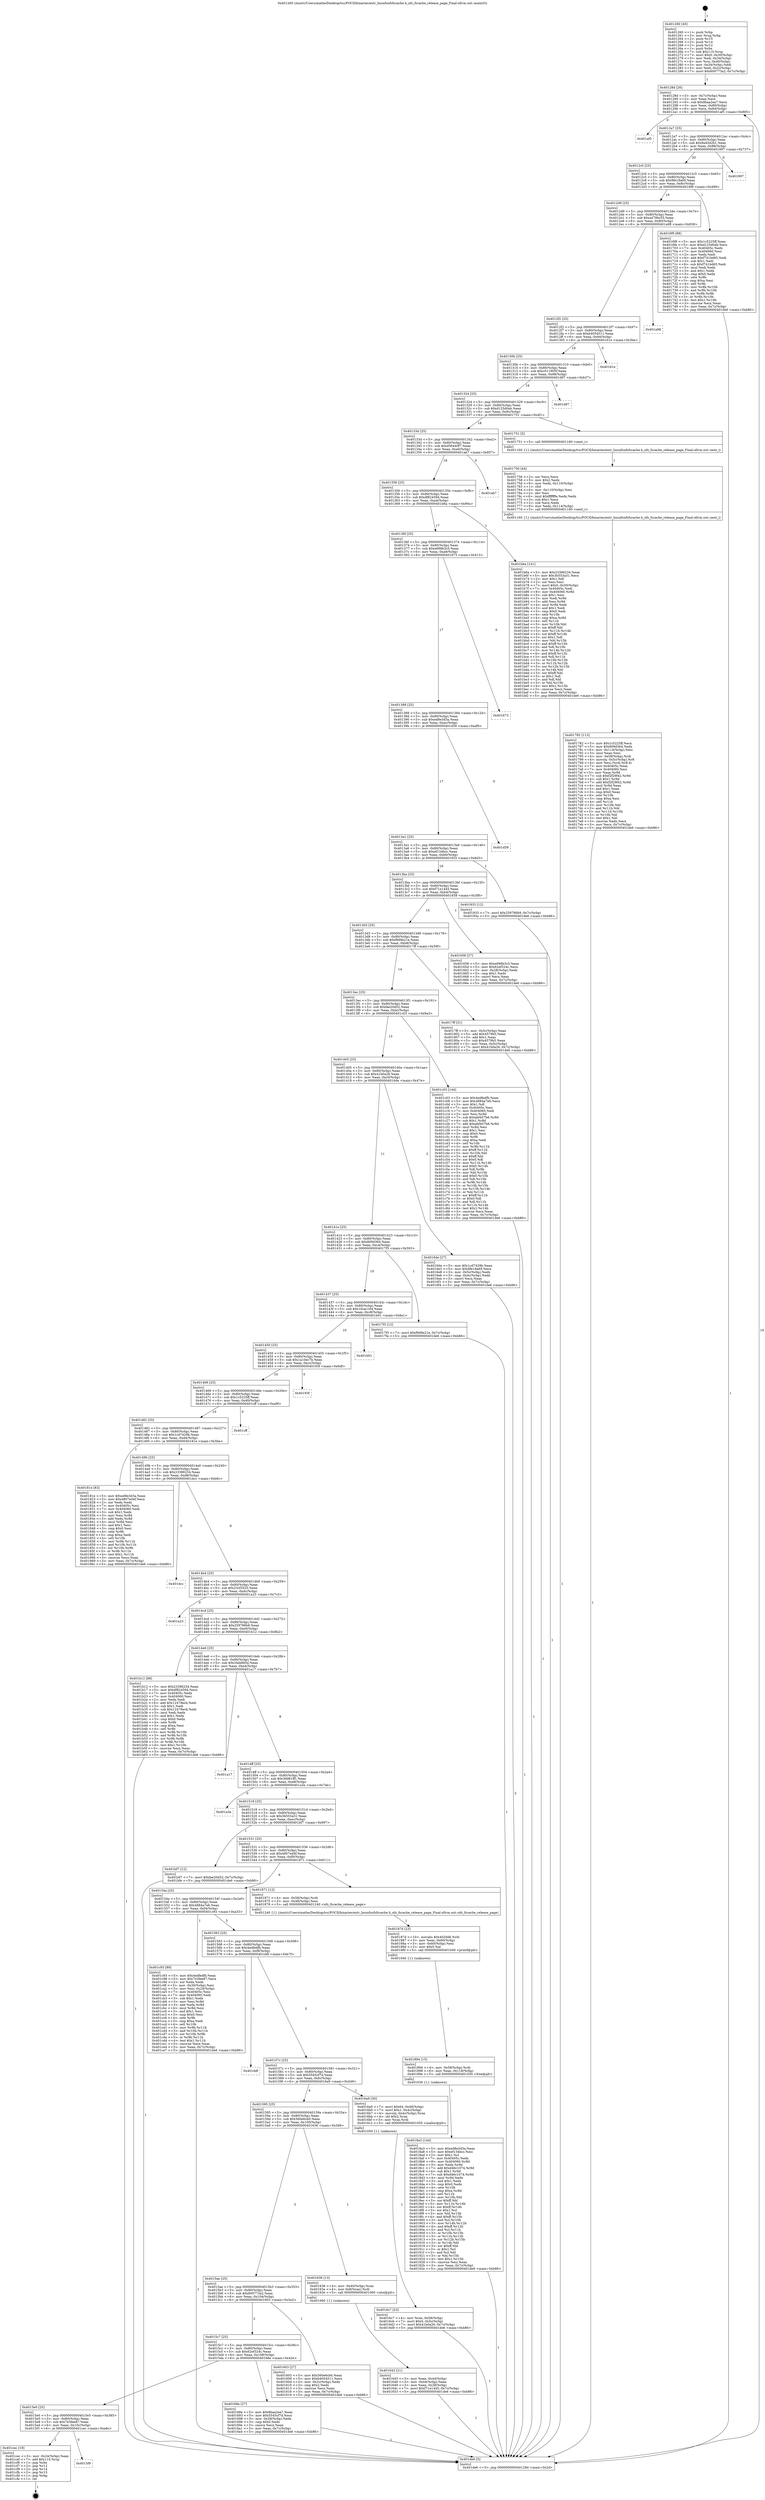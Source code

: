 digraph "0x401260" {
  label = "0x401260 (/mnt/c/Users/mathe/Desktop/tcc/POCII/binaries/extr_linuxfsnfsfscache.h_nfs_fscache_release_page_Final-ollvm.out::main(0))"
  labelloc = "t"
  node[shape=record]

  Entry [label="",width=0.3,height=0.3,shape=circle,fillcolor=black,style=filled]
  "0x40128d" [label="{
     0x40128d [26]\l
     | [instrs]\l
     &nbsp;&nbsp;0x40128d \<+3\>: mov -0x7c(%rbp),%eax\l
     &nbsp;&nbsp;0x401290 \<+2\>: mov %eax,%ecx\l
     &nbsp;&nbsp;0x401292 \<+6\>: sub $0x8baa2ea7,%ecx\l
     &nbsp;&nbsp;0x401298 \<+3\>: mov %eax,-0x80(%rbp)\l
     &nbsp;&nbsp;0x40129b \<+6\>: mov %ecx,-0x84(%rbp)\l
     &nbsp;&nbsp;0x4012a1 \<+6\>: je 0000000000401af5 \<main+0x895\>\l
  }"]
  "0x401af5" [label="{
     0x401af5\l
  }", style=dashed]
  "0x4012a7" [label="{
     0x4012a7 [25]\l
     | [instrs]\l
     &nbsp;&nbsp;0x4012a7 \<+5\>: jmp 00000000004012ac \<main+0x4c\>\l
     &nbsp;&nbsp;0x4012ac \<+3\>: mov -0x80(%rbp),%eax\l
     &nbsp;&nbsp;0x4012af \<+5\>: sub $0x9a45d2b1,%eax\l
     &nbsp;&nbsp;0x4012b4 \<+6\>: mov %eax,-0x88(%rbp)\l
     &nbsp;&nbsp;0x4012ba \<+6\>: je 0000000000401997 \<main+0x737\>\l
  }"]
  Exit [label="",width=0.3,height=0.3,shape=circle,fillcolor=black,style=filled,peripheries=2]
  "0x401997" [label="{
     0x401997\l
  }", style=dashed]
  "0x4012c0" [label="{
     0x4012c0 [25]\l
     | [instrs]\l
     &nbsp;&nbsp;0x4012c0 \<+5\>: jmp 00000000004012c5 \<main+0x65\>\l
     &nbsp;&nbsp;0x4012c5 \<+3\>: mov -0x80(%rbp),%eax\l
     &nbsp;&nbsp;0x4012c8 \<+5\>: sub $0x9fe18a69,%eax\l
     &nbsp;&nbsp;0x4012cd \<+6\>: mov %eax,-0x8c(%rbp)\l
     &nbsp;&nbsp;0x4012d3 \<+6\>: je 00000000004016f9 \<main+0x499\>\l
  }"]
  "0x4015f9" [label="{
     0x4015f9\l
  }", style=dashed]
  "0x4016f9" [label="{
     0x4016f9 [88]\l
     | [instrs]\l
     &nbsp;&nbsp;0x4016f9 \<+5\>: mov $0x1c5225ff,%eax\l
     &nbsp;&nbsp;0x4016fe \<+5\>: mov $0xd125d0ab,%ecx\l
     &nbsp;&nbsp;0x401703 \<+7\>: mov 0x40405c,%edx\l
     &nbsp;&nbsp;0x40170a \<+7\>: mov 0x404060,%esi\l
     &nbsp;&nbsp;0x401711 \<+2\>: mov %edx,%edi\l
     &nbsp;&nbsp;0x401713 \<+6\>: add $0xf741bd65,%edi\l
     &nbsp;&nbsp;0x401719 \<+3\>: sub $0x1,%edi\l
     &nbsp;&nbsp;0x40171c \<+6\>: sub $0xf741bd65,%edi\l
     &nbsp;&nbsp;0x401722 \<+3\>: imul %edi,%edx\l
     &nbsp;&nbsp;0x401725 \<+3\>: and $0x1,%edx\l
     &nbsp;&nbsp;0x401728 \<+3\>: cmp $0x0,%edx\l
     &nbsp;&nbsp;0x40172b \<+4\>: sete %r8b\l
     &nbsp;&nbsp;0x40172f \<+3\>: cmp $0xa,%esi\l
     &nbsp;&nbsp;0x401732 \<+4\>: setl %r9b\l
     &nbsp;&nbsp;0x401736 \<+3\>: mov %r8b,%r10b\l
     &nbsp;&nbsp;0x401739 \<+3\>: and %r9b,%r10b\l
     &nbsp;&nbsp;0x40173c \<+3\>: xor %r9b,%r8b\l
     &nbsp;&nbsp;0x40173f \<+3\>: or %r8b,%r10b\l
     &nbsp;&nbsp;0x401742 \<+4\>: test $0x1,%r10b\l
     &nbsp;&nbsp;0x401746 \<+3\>: cmovne %ecx,%eax\l
     &nbsp;&nbsp;0x401749 \<+3\>: mov %eax,-0x7c(%rbp)\l
     &nbsp;&nbsp;0x40174c \<+5\>: jmp 0000000000401de6 \<main+0xb86\>\l
  }"]
  "0x4012d9" [label="{
     0x4012d9 [25]\l
     | [instrs]\l
     &nbsp;&nbsp;0x4012d9 \<+5\>: jmp 00000000004012de \<main+0x7e\>\l
     &nbsp;&nbsp;0x4012de \<+3\>: mov -0x80(%rbp),%eax\l
     &nbsp;&nbsp;0x4012e1 \<+5\>: sub $0xa479bc55,%eax\l
     &nbsp;&nbsp;0x4012e6 \<+6\>: mov %eax,-0x90(%rbp)\l
     &nbsp;&nbsp;0x4012ec \<+6\>: je 0000000000401a98 \<main+0x838\>\l
  }"]
  "0x401cec" [label="{
     0x401cec [19]\l
     | [instrs]\l
     &nbsp;&nbsp;0x401cec \<+3\>: mov -0x24(%rbp),%eax\l
     &nbsp;&nbsp;0x401cef \<+7\>: add $0x110,%rsp\l
     &nbsp;&nbsp;0x401cf6 \<+1\>: pop %rbx\l
     &nbsp;&nbsp;0x401cf7 \<+2\>: pop %r12\l
     &nbsp;&nbsp;0x401cf9 \<+2\>: pop %r14\l
     &nbsp;&nbsp;0x401cfb \<+2\>: pop %r15\l
     &nbsp;&nbsp;0x401cfd \<+1\>: pop %rbp\l
     &nbsp;&nbsp;0x401cfe \<+1\>: ret\l
  }"]
  "0x401a98" [label="{
     0x401a98\l
  }", style=dashed]
  "0x4012f2" [label="{
     0x4012f2 [25]\l
     | [instrs]\l
     &nbsp;&nbsp;0x4012f2 \<+5\>: jmp 00000000004012f7 \<main+0x97\>\l
     &nbsp;&nbsp;0x4012f7 \<+3\>: mov -0x80(%rbp),%eax\l
     &nbsp;&nbsp;0x4012fa \<+5\>: sub $0xb4054511,%eax\l
     &nbsp;&nbsp;0x4012ff \<+6\>: mov %eax,-0x94(%rbp)\l
     &nbsp;&nbsp;0x401305 \<+6\>: je 000000000040161e \<main+0x3be\>\l
  }"]
  "0x4018a3" [label="{
     0x4018a3 [144]\l
     | [instrs]\l
     &nbsp;&nbsp;0x4018a3 \<+5\>: mov $0xed8e3d3a,%eax\l
     &nbsp;&nbsp;0x4018a8 \<+5\>: mov $0xef134bcc,%esi\l
     &nbsp;&nbsp;0x4018ad \<+2\>: mov $0x1,%cl\l
     &nbsp;&nbsp;0x4018af \<+7\>: mov 0x40405c,%edx\l
     &nbsp;&nbsp;0x4018b6 \<+8\>: mov 0x404060,%r8d\l
     &nbsp;&nbsp;0x4018be \<+3\>: mov %edx,%r9d\l
     &nbsp;&nbsp;0x4018c1 \<+7\>: add $0xd46c1074,%r9d\l
     &nbsp;&nbsp;0x4018c8 \<+4\>: sub $0x1,%r9d\l
     &nbsp;&nbsp;0x4018cc \<+7\>: sub $0xd46c1074,%r9d\l
     &nbsp;&nbsp;0x4018d3 \<+4\>: imul %r9d,%edx\l
     &nbsp;&nbsp;0x4018d7 \<+3\>: and $0x1,%edx\l
     &nbsp;&nbsp;0x4018da \<+3\>: cmp $0x0,%edx\l
     &nbsp;&nbsp;0x4018dd \<+4\>: sete %r10b\l
     &nbsp;&nbsp;0x4018e1 \<+4\>: cmp $0xa,%r8d\l
     &nbsp;&nbsp;0x4018e5 \<+4\>: setl %r11b\l
     &nbsp;&nbsp;0x4018e9 \<+3\>: mov %r10b,%bl\l
     &nbsp;&nbsp;0x4018ec \<+3\>: xor $0xff,%bl\l
     &nbsp;&nbsp;0x4018ef \<+3\>: mov %r11b,%r14b\l
     &nbsp;&nbsp;0x4018f2 \<+4\>: xor $0xff,%r14b\l
     &nbsp;&nbsp;0x4018f6 \<+3\>: xor $0x1,%cl\l
     &nbsp;&nbsp;0x4018f9 \<+3\>: mov %bl,%r15b\l
     &nbsp;&nbsp;0x4018fc \<+4\>: and $0xff,%r15b\l
     &nbsp;&nbsp;0x401900 \<+3\>: and %cl,%r10b\l
     &nbsp;&nbsp;0x401903 \<+3\>: mov %r14b,%r12b\l
     &nbsp;&nbsp;0x401906 \<+4\>: and $0xff,%r12b\l
     &nbsp;&nbsp;0x40190a \<+3\>: and %cl,%r11b\l
     &nbsp;&nbsp;0x40190d \<+3\>: or %r10b,%r15b\l
     &nbsp;&nbsp;0x401910 \<+3\>: or %r11b,%r12b\l
     &nbsp;&nbsp;0x401913 \<+3\>: xor %r12b,%r15b\l
     &nbsp;&nbsp;0x401916 \<+3\>: or %r14b,%bl\l
     &nbsp;&nbsp;0x401919 \<+3\>: xor $0xff,%bl\l
     &nbsp;&nbsp;0x40191c \<+3\>: or $0x1,%cl\l
     &nbsp;&nbsp;0x40191f \<+2\>: and %cl,%bl\l
     &nbsp;&nbsp;0x401921 \<+3\>: or %bl,%r15b\l
     &nbsp;&nbsp;0x401924 \<+4\>: test $0x1,%r15b\l
     &nbsp;&nbsp;0x401928 \<+3\>: cmovne %esi,%eax\l
     &nbsp;&nbsp;0x40192b \<+3\>: mov %eax,-0x7c(%rbp)\l
     &nbsp;&nbsp;0x40192e \<+5\>: jmp 0000000000401de6 \<main+0xb86\>\l
  }"]
  "0x40161e" [label="{
     0x40161e\l
  }", style=dashed]
  "0x40130b" [label="{
     0x40130b [25]\l
     | [instrs]\l
     &nbsp;&nbsp;0x40130b \<+5\>: jmp 0000000000401310 \<main+0xb0\>\l
     &nbsp;&nbsp;0x401310 \<+3\>: mov -0x80(%rbp),%eax\l
     &nbsp;&nbsp;0x401313 \<+5\>: sub $0xc011905f,%eax\l
     &nbsp;&nbsp;0x401318 \<+6\>: mov %eax,-0x98(%rbp)\l
     &nbsp;&nbsp;0x40131e \<+6\>: je 0000000000401d97 \<main+0xb37\>\l
  }"]
  "0x401894" [label="{
     0x401894 [15]\l
     | [instrs]\l
     &nbsp;&nbsp;0x401894 \<+4\>: mov -0x58(%rbp),%rdi\l
     &nbsp;&nbsp;0x401898 \<+6\>: mov %eax,-0x118(%rbp)\l
     &nbsp;&nbsp;0x40189e \<+5\>: call 0000000000401030 \<free@plt\>\l
     | [calls]\l
     &nbsp;&nbsp;0x401030 \{1\} (unknown)\l
  }"]
  "0x401d97" [label="{
     0x401d97\l
  }", style=dashed]
  "0x401324" [label="{
     0x401324 [25]\l
     | [instrs]\l
     &nbsp;&nbsp;0x401324 \<+5\>: jmp 0000000000401329 \<main+0xc9\>\l
     &nbsp;&nbsp;0x401329 \<+3\>: mov -0x80(%rbp),%eax\l
     &nbsp;&nbsp;0x40132c \<+5\>: sub $0xd125d0ab,%eax\l
     &nbsp;&nbsp;0x401331 \<+6\>: mov %eax,-0x9c(%rbp)\l
     &nbsp;&nbsp;0x401337 \<+6\>: je 0000000000401751 \<main+0x4f1\>\l
  }"]
  "0x40187d" [label="{
     0x40187d [23]\l
     | [instrs]\l
     &nbsp;&nbsp;0x40187d \<+10\>: movabs $0x4020d6,%rdi\l
     &nbsp;&nbsp;0x401887 \<+3\>: mov %eax,-0x60(%rbp)\l
     &nbsp;&nbsp;0x40188a \<+3\>: mov -0x60(%rbp),%esi\l
     &nbsp;&nbsp;0x40188d \<+2\>: mov $0x0,%al\l
     &nbsp;&nbsp;0x40188f \<+5\>: call 0000000000401040 \<printf@plt\>\l
     | [calls]\l
     &nbsp;&nbsp;0x401040 \{1\} (unknown)\l
  }"]
  "0x401751" [label="{
     0x401751 [5]\l
     | [instrs]\l
     &nbsp;&nbsp;0x401751 \<+5\>: call 0000000000401160 \<next_i\>\l
     | [calls]\l
     &nbsp;&nbsp;0x401160 \{1\} (/mnt/c/Users/mathe/Desktop/tcc/POCII/binaries/extr_linuxfsnfsfscache.h_nfs_fscache_release_page_Final-ollvm.out::next_i)\l
  }"]
  "0x40133d" [label="{
     0x40133d [25]\l
     | [instrs]\l
     &nbsp;&nbsp;0x40133d \<+5\>: jmp 0000000000401342 \<main+0xe2\>\l
     &nbsp;&nbsp;0x401342 \<+3\>: mov -0x80(%rbp),%eax\l
     &nbsp;&nbsp;0x401345 \<+5\>: sub $0xd56440f7,%eax\l
     &nbsp;&nbsp;0x40134a \<+6\>: mov %eax,-0xa0(%rbp)\l
     &nbsp;&nbsp;0x401350 \<+6\>: je 0000000000401ab7 \<main+0x857\>\l
  }"]
  "0x401782" [label="{
     0x401782 [113]\l
     | [instrs]\l
     &nbsp;&nbsp;0x401782 \<+5\>: mov $0x1c5225ff,%ecx\l
     &nbsp;&nbsp;0x401787 \<+5\>: mov $0x909d364,%edx\l
     &nbsp;&nbsp;0x40178c \<+6\>: mov -0x114(%rbp),%esi\l
     &nbsp;&nbsp;0x401792 \<+3\>: imul %eax,%esi\l
     &nbsp;&nbsp;0x401795 \<+4\>: mov -0x58(%rbp),%rdi\l
     &nbsp;&nbsp;0x401799 \<+4\>: movslq -0x5c(%rbp),%r8\l
     &nbsp;&nbsp;0x40179d \<+4\>: mov %esi,(%rdi,%r8,4)\l
     &nbsp;&nbsp;0x4017a1 \<+7\>: mov 0x40405c,%eax\l
     &nbsp;&nbsp;0x4017a8 \<+7\>: mov 0x404060,%esi\l
     &nbsp;&nbsp;0x4017af \<+3\>: mov %eax,%r9d\l
     &nbsp;&nbsp;0x4017b2 \<+7\>: sub $0xf2f29f42,%r9d\l
     &nbsp;&nbsp;0x4017b9 \<+4\>: sub $0x1,%r9d\l
     &nbsp;&nbsp;0x4017bd \<+7\>: add $0xf2f29f42,%r9d\l
     &nbsp;&nbsp;0x4017c4 \<+4\>: imul %r9d,%eax\l
     &nbsp;&nbsp;0x4017c8 \<+3\>: and $0x1,%eax\l
     &nbsp;&nbsp;0x4017cb \<+3\>: cmp $0x0,%eax\l
     &nbsp;&nbsp;0x4017ce \<+4\>: sete %r10b\l
     &nbsp;&nbsp;0x4017d2 \<+3\>: cmp $0xa,%esi\l
     &nbsp;&nbsp;0x4017d5 \<+4\>: setl %r11b\l
     &nbsp;&nbsp;0x4017d9 \<+3\>: mov %r10b,%bl\l
     &nbsp;&nbsp;0x4017dc \<+3\>: and %r11b,%bl\l
     &nbsp;&nbsp;0x4017df \<+3\>: xor %r11b,%r10b\l
     &nbsp;&nbsp;0x4017e2 \<+3\>: or %r10b,%bl\l
     &nbsp;&nbsp;0x4017e5 \<+3\>: test $0x1,%bl\l
     &nbsp;&nbsp;0x4017e8 \<+3\>: cmovne %edx,%ecx\l
     &nbsp;&nbsp;0x4017eb \<+3\>: mov %ecx,-0x7c(%rbp)\l
     &nbsp;&nbsp;0x4017ee \<+5\>: jmp 0000000000401de6 \<main+0xb86\>\l
  }"]
  "0x401ab7" [label="{
     0x401ab7\l
  }", style=dashed]
  "0x401356" [label="{
     0x401356 [25]\l
     | [instrs]\l
     &nbsp;&nbsp;0x401356 \<+5\>: jmp 000000000040135b \<main+0xfb\>\l
     &nbsp;&nbsp;0x40135b \<+3\>: mov -0x80(%rbp),%eax\l
     &nbsp;&nbsp;0x40135e \<+5\>: sub $0xdf824594,%eax\l
     &nbsp;&nbsp;0x401363 \<+6\>: mov %eax,-0xa4(%rbp)\l
     &nbsp;&nbsp;0x401369 \<+6\>: je 0000000000401b6a \<main+0x90a\>\l
  }"]
  "0x401756" [label="{
     0x401756 [44]\l
     | [instrs]\l
     &nbsp;&nbsp;0x401756 \<+2\>: xor %ecx,%ecx\l
     &nbsp;&nbsp;0x401758 \<+5\>: mov $0x2,%edx\l
     &nbsp;&nbsp;0x40175d \<+6\>: mov %edx,-0x110(%rbp)\l
     &nbsp;&nbsp;0x401763 \<+1\>: cltd\l
     &nbsp;&nbsp;0x401764 \<+6\>: mov -0x110(%rbp),%esi\l
     &nbsp;&nbsp;0x40176a \<+2\>: idiv %esi\l
     &nbsp;&nbsp;0x40176c \<+6\>: imul $0xfffffffe,%edx,%edx\l
     &nbsp;&nbsp;0x401772 \<+3\>: sub $0x1,%ecx\l
     &nbsp;&nbsp;0x401775 \<+2\>: sub %ecx,%edx\l
     &nbsp;&nbsp;0x401777 \<+6\>: mov %edx,-0x114(%rbp)\l
     &nbsp;&nbsp;0x40177d \<+5\>: call 0000000000401160 \<next_i\>\l
     | [calls]\l
     &nbsp;&nbsp;0x401160 \{1\} (/mnt/c/Users/mathe/Desktop/tcc/POCII/binaries/extr_linuxfsnfsfscache.h_nfs_fscache_release_page_Final-ollvm.out::next_i)\l
  }"]
  "0x401b6a" [label="{
     0x401b6a [141]\l
     | [instrs]\l
     &nbsp;&nbsp;0x401b6a \<+5\>: mov $0x23386234,%eax\l
     &nbsp;&nbsp;0x401b6f \<+5\>: mov $0x3b553a31,%ecx\l
     &nbsp;&nbsp;0x401b74 \<+2\>: mov $0x1,%dl\l
     &nbsp;&nbsp;0x401b76 \<+2\>: xor %esi,%esi\l
     &nbsp;&nbsp;0x401b78 \<+7\>: movl $0x0,-0x30(%rbp)\l
     &nbsp;&nbsp;0x401b7f \<+7\>: mov 0x40405c,%edi\l
     &nbsp;&nbsp;0x401b86 \<+8\>: mov 0x404060,%r8d\l
     &nbsp;&nbsp;0x401b8e \<+3\>: sub $0x1,%esi\l
     &nbsp;&nbsp;0x401b91 \<+3\>: mov %edi,%r9d\l
     &nbsp;&nbsp;0x401b94 \<+3\>: add %esi,%r9d\l
     &nbsp;&nbsp;0x401b97 \<+4\>: imul %r9d,%edi\l
     &nbsp;&nbsp;0x401b9b \<+3\>: and $0x1,%edi\l
     &nbsp;&nbsp;0x401b9e \<+3\>: cmp $0x0,%edi\l
     &nbsp;&nbsp;0x401ba1 \<+4\>: sete %r10b\l
     &nbsp;&nbsp;0x401ba5 \<+4\>: cmp $0xa,%r8d\l
     &nbsp;&nbsp;0x401ba9 \<+4\>: setl %r11b\l
     &nbsp;&nbsp;0x401bad \<+3\>: mov %r10b,%bl\l
     &nbsp;&nbsp;0x401bb0 \<+3\>: xor $0xff,%bl\l
     &nbsp;&nbsp;0x401bb3 \<+3\>: mov %r11b,%r14b\l
     &nbsp;&nbsp;0x401bb6 \<+4\>: xor $0xff,%r14b\l
     &nbsp;&nbsp;0x401bba \<+3\>: xor $0x1,%dl\l
     &nbsp;&nbsp;0x401bbd \<+3\>: mov %bl,%r15b\l
     &nbsp;&nbsp;0x401bc0 \<+4\>: and $0xff,%r15b\l
     &nbsp;&nbsp;0x401bc4 \<+3\>: and %dl,%r10b\l
     &nbsp;&nbsp;0x401bc7 \<+3\>: mov %r14b,%r12b\l
     &nbsp;&nbsp;0x401bca \<+4\>: and $0xff,%r12b\l
     &nbsp;&nbsp;0x401bce \<+3\>: and %dl,%r11b\l
     &nbsp;&nbsp;0x401bd1 \<+3\>: or %r10b,%r15b\l
     &nbsp;&nbsp;0x401bd4 \<+3\>: or %r11b,%r12b\l
     &nbsp;&nbsp;0x401bd7 \<+3\>: xor %r12b,%r15b\l
     &nbsp;&nbsp;0x401bda \<+3\>: or %r14b,%bl\l
     &nbsp;&nbsp;0x401bdd \<+3\>: xor $0xff,%bl\l
     &nbsp;&nbsp;0x401be0 \<+3\>: or $0x1,%dl\l
     &nbsp;&nbsp;0x401be3 \<+2\>: and %dl,%bl\l
     &nbsp;&nbsp;0x401be5 \<+3\>: or %bl,%r15b\l
     &nbsp;&nbsp;0x401be8 \<+4\>: test $0x1,%r15b\l
     &nbsp;&nbsp;0x401bec \<+3\>: cmovne %ecx,%eax\l
     &nbsp;&nbsp;0x401bef \<+3\>: mov %eax,-0x7c(%rbp)\l
     &nbsp;&nbsp;0x401bf2 \<+5\>: jmp 0000000000401de6 \<main+0xb86\>\l
  }"]
  "0x40136f" [label="{
     0x40136f [25]\l
     | [instrs]\l
     &nbsp;&nbsp;0x40136f \<+5\>: jmp 0000000000401374 \<main+0x114\>\l
     &nbsp;&nbsp;0x401374 \<+3\>: mov -0x80(%rbp),%eax\l
     &nbsp;&nbsp;0x401377 \<+5\>: sub $0xe698b3c5,%eax\l
     &nbsp;&nbsp;0x40137c \<+6\>: mov %eax,-0xa8(%rbp)\l
     &nbsp;&nbsp;0x401382 \<+6\>: je 0000000000401673 \<main+0x413\>\l
  }"]
  "0x4016c7" [label="{
     0x4016c7 [23]\l
     | [instrs]\l
     &nbsp;&nbsp;0x4016c7 \<+4\>: mov %rax,-0x58(%rbp)\l
     &nbsp;&nbsp;0x4016cb \<+7\>: movl $0x0,-0x5c(%rbp)\l
     &nbsp;&nbsp;0x4016d2 \<+7\>: movl $0x41b0a26,-0x7c(%rbp)\l
     &nbsp;&nbsp;0x4016d9 \<+5\>: jmp 0000000000401de6 \<main+0xb86\>\l
  }"]
  "0x401673" [label="{
     0x401673\l
  }", style=dashed]
  "0x401388" [label="{
     0x401388 [25]\l
     | [instrs]\l
     &nbsp;&nbsp;0x401388 \<+5\>: jmp 000000000040138d \<main+0x12d\>\l
     &nbsp;&nbsp;0x40138d \<+3\>: mov -0x80(%rbp),%eax\l
     &nbsp;&nbsp;0x401390 \<+5\>: sub $0xed8e3d3a,%eax\l
     &nbsp;&nbsp;0x401395 \<+6\>: mov %eax,-0xac(%rbp)\l
     &nbsp;&nbsp;0x40139b \<+6\>: je 0000000000401d59 \<main+0xaf9\>\l
  }"]
  "0x4015e0" [label="{
     0x4015e0 [25]\l
     | [instrs]\l
     &nbsp;&nbsp;0x4015e0 \<+5\>: jmp 00000000004015e5 \<main+0x385\>\l
     &nbsp;&nbsp;0x4015e5 \<+3\>: mov -0x80(%rbp),%eax\l
     &nbsp;&nbsp;0x4015e8 \<+5\>: sub $0x7e3fee87,%eax\l
     &nbsp;&nbsp;0x4015ed \<+6\>: mov %eax,-0x10c(%rbp)\l
     &nbsp;&nbsp;0x4015f3 \<+6\>: je 0000000000401cec \<main+0xa8c\>\l
  }"]
  "0x401d59" [label="{
     0x401d59\l
  }", style=dashed]
  "0x4013a1" [label="{
     0x4013a1 [25]\l
     | [instrs]\l
     &nbsp;&nbsp;0x4013a1 \<+5\>: jmp 00000000004013a6 \<main+0x146\>\l
     &nbsp;&nbsp;0x4013a6 \<+3\>: mov -0x80(%rbp),%eax\l
     &nbsp;&nbsp;0x4013a9 \<+5\>: sub $0xef134bcc,%eax\l
     &nbsp;&nbsp;0x4013ae \<+6\>: mov %eax,-0xb0(%rbp)\l
     &nbsp;&nbsp;0x4013b4 \<+6\>: je 0000000000401933 \<main+0x6d3\>\l
  }"]
  "0x40168e" [label="{
     0x40168e [27]\l
     | [instrs]\l
     &nbsp;&nbsp;0x40168e \<+5\>: mov $0x8baa2ea7,%eax\l
     &nbsp;&nbsp;0x401693 \<+5\>: mov $0x5545cf7d,%ecx\l
     &nbsp;&nbsp;0x401698 \<+3\>: mov -0x28(%rbp),%edx\l
     &nbsp;&nbsp;0x40169b \<+3\>: cmp $0x0,%edx\l
     &nbsp;&nbsp;0x40169e \<+3\>: cmove %ecx,%eax\l
     &nbsp;&nbsp;0x4016a1 \<+3\>: mov %eax,-0x7c(%rbp)\l
     &nbsp;&nbsp;0x4016a4 \<+5\>: jmp 0000000000401de6 \<main+0xb86\>\l
  }"]
  "0x401933" [label="{
     0x401933 [12]\l
     | [instrs]\l
     &nbsp;&nbsp;0x401933 \<+7\>: movl $0x259786b9,-0x7c(%rbp)\l
     &nbsp;&nbsp;0x40193a \<+5\>: jmp 0000000000401de6 \<main+0xb86\>\l
  }"]
  "0x4013ba" [label="{
     0x4013ba [25]\l
     | [instrs]\l
     &nbsp;&nbsp;0x4013ba \<+5\>: jmp 00000000004013bf \<main+0x15f\>\l
     &nbsp;&nbsp;0x4013bf \<+3\>: mov -0x80(%rbp),%eax\l
     &nbsp;&nbsp;0x4013c2 \<+5\>: sub $0xf71e1445,%eax\l
     &nbsp;&nbsp;0x4013c7 \<+6\>: mov %eax,-0xb4(%rbp)\l
     &nbsp;&nbsp;0x4013cd \<+6\>: je 0000000000401658 \<main+0x3f8\>\l
  }"]
  "0x401643" [label="{
     0x401643 [21]\l
     | [instrs]\l
     &nbsp;&nbsp;0x401643 \<+3\>: mov %eax,-0x44(%rbp)\l
     &nbsp;&nbsp;0x401646 \<+3\>: mov -0x44(%rbp),%eax\l
     &nbsp;&nbsp;0x401649 \<+3\>: mov %eax,-0x28(%rbp)\l
     &nbsp;&nbsp;0x40164c \<+7\>: movl $0xf71e1445,-0x7c(%rbp)\l
     &nbsp;&nbsp;0x401653 \<+5\>: jmp 0000000000401de6 \<main+0xb86\>\l
  }"]
  "0x401658" [label="{
     0x401658 [27]\l
     | [instrs]\l
     &nbsp;&nbsp;0x401658 \<+5\>: mov $0xe698b3c5,%eax\l
     &nbsp;&nbsp;0x40165d \<+5\>: mov $0x62ef324c,%ecx\l
     &nbsp;&nbsp;0x401662 \<+3\>: mov -0x28(%rbp),%edx\l
     &nbsp;&nbsp;0x401665 \<+3\>: cmp $0x1,%edx\l
     &nbsp;&nbsp;0x401668 \<+3\>: cmovl %ecx,%eax\l
     &nbsp;&nbsp;0x40166b \<+3\>: mov %eax,-0x7c(%rbp)\l
     &nbsp;&nbsp;0x40166e \<+5\>: jmp 0000000000401de6 \<main+0xb86\>\l
  }"]
  "0x4013d3" [label="{
     0x4013d3 [25]\l
     | [instrs]\l
     &nbsp;&nbsp;0x4013d3 \<+5\>: jmp 00000000004013d8 \<main+0x178\>\l
     &nbsp;&nbsp;0x4013d8 \<+3\>: mov -0x80(%rbp),%eax\l
     &nbsp;&nbsp;0x4013db \<+5\>: sub $0xf9d9e21e,%eax\l
     &nbsp;&nbsp;0x4013e0 \<+6\>: mov %eax,-0xb8(%rbp)\l
     &nbsp;&nbsp;0x4013e6 \<+6\>: je 00000000004017ff \<main+0x59f\>\l
  }"]
  "0x401260" [label="{
     0x401260 [45]\l
     | [instrs]\l
     &nbsp;&nbsp;0x401260 \<+1\>: push %rbp\l
     &nbsp;&nbsp;0x401261 \<+3\>: mov %rsp,%rbp\l
     &nbsp;&nbsp;0x401264 \<+2\>: push %r15\l
     &nbsp;&nbsp;0x401266 \<+2\>: push %r14\l
     &nbsp;&nbsp;0x401268 \<+2\>: push %r12\l
     &nbsp;&nbsp;0x40126a \<+1\>: push %rbx\l
     &nbsp;&nbsp;0x40126b \<+7\>: sub $0x110,%rsp\l
     &nbsp;&nbsp;0x401272 \<+7\>: movl $0x0,-0x30(%rbp)\l
     &nbsp;&nbsp;0x401279 \<+3\>: mov %edi,-0x34(%rbp)\l
     &nbsp;&nbsp;0x40127c \<+4\>: mov %rsi,-0x40(%rbp)\l
     &nbsp;&nbsp;0x401280 \<+3\>: mov -0x34(%rbp),%edi\l
     &nbsp;&nbsp;0x401283 \<+3\>: mov %edi,-0x2c(%rbp)\l
     &nbsp;&nbsp;0x401286 \<+7\>: movl $0x600773a2,-0x7c(%rbp)\l
  }"]
  "0x4017ff" [label="{
     0x4017ff [31]\l
     | [instrs]\l
     &nbsp;&nbsp;0x4017ff \<+3\>: mov -0x5c(%rbp),%eax\l
     &nbsp;&nbsp;0x401802 \<+5\>: add $0x4579b5,%eax\l
     &nbsp;&nbsp;0x401807 \<+3\>: add $0x1,%eax\l
     &nbsp;&nbsp;0x40180a \<+5\>: sub $0x4579b5,%eax\l
     &nbsp;&nbsp;0x40180f \<+3\>: mov %eax,-0x5c(%rbp)\l
     &nbsp;&nbsp;0x401812 \<+7\>: movl $0x41b0a26,-0x7c(%rbp)\l
     &nbsp;&nbsp;0x401819 \<+5\>: jmp 0000000000401de6 \<main+0xb86\>\l
  }"]
  "0x4013ec" [label="{
     0x4013ec [25]\l
     | [instrs]\l
     &nbsp;&nbsp;0x4013ec \<+5\>: jmp 00000000004013f1 \<main+0x191\>\l
     &nbsp;&nbsp;0x4013f1 \<+3\>: mov -0x80(%rbp),%eax\l
     &nbsp;&nbsp;0x4013f4 \<+5\>: sub $0xfae20d52,%eax\l
     &nbsp;&nbsp;0x4013f9 \<+6\>: mov %eax,-0xbc(%rbp)\l
     &nbsp;&nbsp;0x4013ff \<+6\>: je 0000000000401c03 \<main+0x9a3\>\l
  }"]
  "0x401de6" [label="{
     0x401de6 [5]\l
     | [instrs]\l
     &nbsp;&nbsp;0x401de6 \<+5\>: jmp 000000000040128d \<main+0x2d\>\l
  }"]
  "0x401c03" [label="{
     0x401c03 [144]\l
     | [instrs]\l
     &nbsp;&nbsp;0x401c03 \<+5\>: mov $0x4edfedfb,%eax\l
     &nbsp;&nbsp;0x401c08 \<+5\>: mov $0x4884a7e6,%ecx\l
     &nbsp;&nbsp;0x401c0d \<+2\>: mov $0x1,%dl\l
     &nbsp;&nbsp;0x401c0f \<+7\>: mov 0x40405c,%esi\l
     &nbsp;&nbsp;0x401c16 \<+7\>: mov 0x404060,%edi\l
     &nbsp;&nbsp;0x401c1d \<+3\>: mov %esi,%r8d\l
     &nbsp;&nbsp;0x401c20 \<+7\>: sub $0xabf457b6,%r8d\l
     &nbsp;&nbsp;0x401c27 \<+4\>: sub $0x1,%r8d\l
     &nbsp;&nbsp;0x401c2b \<+7\>: add $0xabf457b6,%r8d\l
     &nbsp;&nbsp;0x401c32 \<+4\>: imul %r8d,%esi\l
     &nbsp;&nbsp;0x401c36 \<+3\>: and $0x1,%esi\l
     &nbsp;&nbsp;0x401c39 \<+3\>: cmp $0x0,%esi\l
     &nbsp;&nbsp;0x401c3c \<+4\>: sete %r9b\l
     &nbsp;&nbsp;0x401c40 \<+3\>: cmp $0xa,%edi\l
     &nbsp;&nbsp;0x401c43 \<+4\>: setl %r10b\l
     &nbsp;&nbsp;0x401c47 \<+3\>: mov %r9b,%r11b\l
     &nbsp;&nbsp;0x401c4a \<+4\>: xor $0xff,%r11b\l
     &nbsp;&nbsp;0x401c4e \<+3\>: mov %r10b,%bl\l
     &nbsp;&nbsp;0x401c51 \<+3\>: xor $0xff,%bl\l
     &nbsp;&nbsp;0x401c54 \<+3\>: xor $0x0,%dl\l
     &nbsp;&nbsp;0x401c57 \<+3\>: mov %r11b,%r14b\l
     &nbsp;&nbsp;0x401c5a \<+4\>: and $0x0,%r14b\l
     &nbsp;&nbsp;0x401c5e \<+3\>: and %dl,%r9b\l
     &nbsp;&nbsp;0x401c61 \<+3\>: mov %bl,%r15b\l
     &nbsp;&nbsp;0x401c64 \<+4\>: and $0x0,%r15b\l
     &nbsp;&nbsp;0x401c68 \<+3\>: and %dl,%r10b\l
     &nbsp;&nbsp;0x401c6b \<+3\>: or %r9b,%r14b\l
     &nbsp;&nbsp;0x401c6e \<+3\>: or %r10b,%r15b\l
     &nbsp;&nbsp;0x401c71 \<+3\>: xor %r15b,%r14b\l
     &nbsp;&nbsp;0x401c74 \<+3\>: or %bl,%r11b\l
     &nbsp;&nbsp;0x401c77 \<+4\>: xor $0xff,%r11b\l
     &nbsp;&nbsp;0x401c7b \<+3\>: or $0x0,%dl\l
     &nbsp;&nbsp;0x401c7e \<+3\>: and %dl,%r11b\l
     &nbsp;&nbsp;0x401c81 \<+3\>: or %r11b,%r14b\l
     &nbsp;&nbsp;0x401c84 \<+4\>: test $0x1,%r14b\l
     &nbsp;&nbsp;0x401c88 \<+3\>: cmovne %ecx,%eax\l
     &nbsp;&nbsp;0x401c8b \<+3\>: mov %eax,-0x7c(%rbp)\l
     &nbsp;&nbsp;0x401c8e \<+5\>: jmp 0000000000401de6 \<main+0xb86\>\l
  }"]
  "0x401405" [label="{
     0x401405 [25]\l
     | [instrs]\l
     &nbsp;&nbsp;0x401405 \<+5\>: jmp 000000000040140a \<main+0x1aa\>\l
     &nbsp;&nbsp;0x40140a \<+3\>: mov -0x80(%rbp),%eax\l
     &nbsp;&nbsp;0x40140d \<+5\>: sub $0x41b0a26,%eax\l
     &nbsp;&nbsp;0x401412 \<+6\>: mov %eax,-0xc0(%rbp)\l
     &nbsp;&nbsp;0x401418 \<+6\>: je 00000000004016de \<main+0x47e\>\l
  }"]
  "0x4015c7" [label="{
     0x4015c7 [25]\l
     | [instrs]\l
     &nbsp;&nbsp;0x4015c7 \<+5\>: jmp 00000000004015cc \<main+0x36c\>\l
     &nbsp;&nbsp;0x4015cc \<+3\>: mov -0x80(%rbp),%eax\l
     &nbsp;&nbsp;0x4015cf \<+5\>: sub $0x62ef324c,%eax\l
     &nbsp;&nbsp;0x4015d4 \<+6\>: mov %eax,-0x108(%rbp)\l
     &nbsp;&nbsp;0x4015da \<+6\>: je 000000000040168e \<main+0x42e\>\l
  }"]
  "0x4016de" [label="{
     0x4016de [27]\l
     | [instrs]\l
     &nbsp;&nbsp;0x4016de \<+5\>: mov $0x1cd7429b,%eax\l
     &nbsp;&nbsp;0x4016e3 \<+5\>: mov $0x9fe18a69,%ecx\l
     &nbsp;&nbsp;0x4016e8 \<+3\>: mov -0x5c(%rbp),%edx\l
     &nbsp;&nbsp;0x4016eb \<+3\>: cmp -0x4c(%rbp),%edx\l
     &nbsp;&nbsp;0x4016ee \<+3\>: cmovl %ecx,%eax\l
     &nbsp;&nbsp;0x4016f1 \<+3\>: mov %eax,-0x7c(%rbp)\l
     &nbsp;&nbsp;0x4016f4 \<+5\>: jmp 0000000000401de6 \<main+0xb86\>\l
  }"]
  "0x40141e" [label="{
     0x40141e [25]\l
     | [instrs]\l
     &nbsp;&nbsp;0x40141e \<+5\>: jmp 0000000000401423 \<main+0x1c3\>\l
     &nbsp;&nbsp;0x401423 \<+3\>: mov -0x80(%rbp),%eax\l
     &nbsp;&nbsp;0x401426 \<+5\>: sub $0x909d364,%eax\l
     &nbsp;&nbsp;0x40142b \<+6\>: mov %eax,-0xc4(%rbp)\l
     &nbsp;&nbsp;0x401431 \<+6\>: je 00000000004017f3 \<main+0x593\>\l
  }"]
  "0x401603" [label="{
     0x401603 [27]\l
     | [instrs]\l
     &nbsp;&nbsp;0x401603 \<+5\>: mov $0x560e6cb0,%eax\l
     &nbsp;&nbsp;0x401608 \<+5\>: mov $0xb4054511,%ecx\l
     &nbsp;&nbsp;0x40160d \<+3\>: mov -0x2c(%rbp),%edx\l
     &nbsp;&nbsp;0x401610 \<+3\>: cmp $0x2,%edx\l
     &nbsp;&nbsp;0x401613 \<+3\>: cmovne %ecx,%eax\l
     &nbsp;&nbsp;0x401616 \<+3\>: mov %eax,-0x7c(%rbp)\l
     &nbsp;&nbsp;0x401619 \<+5\>: jmp 0000000000401de6 \<main+0xb86\>\l
  }"]
  "0x4017f3" [label="{
     0x4017f3 [12]\l
     | [instrs]\l
     &nbsp;&nbsp;0x4017f3 \<+7\>: movl $0xf9d9e21e,-0x7c(%rbp)\l
     &nbsp;&nbsp;0x4017fa \<+5\>: jmp 0000000000401de6 \<main+0xb86\>\l
  }"]
  "0x401437" [label="{
     0x401437 [25]\l
     | [instrs]\l
     &nbsp;&nbsp;0x401437 \<+5\>: jmp 000000000040143c \<main+0x1dc\>\l
     &nbsp;&nbsp;0x40143c \<+3\>: mov -0x80(%rbp),%eax\l
     &nbsp;&nbsp;0x40143f \<+5\>: sub $0x10cac164,%eax\l
     &nbsp;&nbsp;0x401444 \<+6\>: mov %eax,-0xc8(%rbp)\l
     &nbsp;&nbsp;0x40144a \<+6\>: je 0000000000401b01 \<main+0x8a1\>\l
  }"]
  "0x4015ae" [label="{
     0x4015ae [25]\l
     | [instrs]\l
     &nbsp;&nbsp;0x4015ae \<+5\>: jmp 00000000004015b3 \<main+0x353\>\l
     &nbsp;&nbsp;0x4015b3 \<+3\>: mov -0x80(%rbp),%eax\l
     &nbsp;&nbsp;0x4015b6 \<+5\>: sub $0x600773a2,%eax\l
     &nbsp;&nbsp;0x4015bb \<+6\>: mov %eax,-0x104(%rbp)\l
     &nbsp;&nbsp;0x4015c1 \<+6\>: je 0000000000401603 \<main+0x3a3\>\l
  }"]
  "0x401b01" [label="{
     0x401b01\l
  }", style=dashed]
  "0x401450" [label="{
     0x401450 [25]\l
     | [instrs]\l
     &nbsp;&nbsp;0x401450 \<+5\>: jmp 0000000000401455 \<main+0x1f5\>\l
     &nbsp;&nbsp;0x401455 \<+3\>: mov -0x80(%rbp),%eax\l
     &nbsp;&nbsp;0x401458 \<+5\>: sub $0x1a10ec7b,%eax\l
     &nbsp;&nbsp;0x40145d \<+6\>: mov %eax,-0xcc(%rbp)\l
     &nbsp;&nbsp;0x401463 \<+6\>: je 000000000040193f \<main+0x6df\>\l
  }"]
  "0x401636" [label="{
     0x401636 [13]\l
     | [instrs]\l
     &nbsp;&nbsp;0x401636 \<+4\>: mov -0x40(%rbp),%rax\l
     &nbsp;&nbsp;0x40163a \<+4\>: mov 0x8(%rax),%rdi\l
     &nbsp;&nbsp;0x40163e \<+5\>: call 0000000000401060 \<atoi@plt\>\l
     | [calls]\l
     &nbsp;&nbsp;0x401060 \{1\} (unknown)\l
  }"]
  "0x40193f" [label="{
     0x40193f\l
  }", style=dashed]
  "0x401469" [label="{
     0x401469 [25]\l
     | [instrs]\l
     &nbsp;&nbsp;0x401469 \<+5\>: jmp 000000000040146e \<main+0x20e\>\l
     &nbsp;&nbsp;0x40146e \<+3\>: mov -0x80(%rbp),%eax\l
     &nbsp;&nbsp;0x401471 \<+5\>: sub $0x1c5225ff,%eax\l
     &nbsp;&nbsp;0x401476 \<+6\>: mov %eax,-0xd0(%rbp)\l
     &nbsp;&nbsp;0x40147c \<+6\>: je 0000000000401cff \<main+0xa9f\>\l
  }"]
  "0x401595" [label="{
     0x401595 [25]\l
     | [instrs]\l
     &nbsp;&nbsp;0x401595 \<+5\>: jmp 000000000040159a \<main+0x33a\>\l
     &nbsp;&nbsp;0x40159a \<+3\>: mov -0x80(%rbp),%eax\l
     &nbsp;&nbsp;0x40159d \<+5\>: sub $0x560e6cb0,%eax\l
     &nbsp;&nbsp;0x4015a2 \<+6\>: mov %eax,-0x100(%rbp)\l
     &nbsp;&nbsp;0x4015a8 \<+6\>: je 0000000000401636 \<main+0x3d6\>\l
  }"]
  "0x401cff" [label="{
     0x401cff\l
  }", style=dashed]
  "0x401482" [label="{
     0x401482 [25]\l
     | [instrs]\l
     &nbsp;&nbsp;0x401482 \<+5\>: jmp 0000000000401487 \<main+0x227\>\l
     &nbsp;&nbsp;0x401487 \<+3\>: mov -0x80(%rbp),%eax\l
     &nbsp;&nbsp;0x40148a \<+5\>: sub $0x1cd7429b,%eax\l
     &nbsp;&nbsp;0x40148f \<+6\>: mov %eax,-0xd4(%rbp)\l
     &nbsp;&nbsp;0x401495 \<+6\>: je 000000000040181e \<main+0x5be\>\l
  }"]
  "0x4016a9" [label="{
     0x4016a9 [30]\l
     | [instrs]\l
     &nbsp;&nbsp;0x4016a9 \<+7\>: movl $0x64,-0x48(%rbp)\l
     &nbsp;&nbsp;0x4016b0 \<+7\>: movl $0x1,-0x4c(%rbp)\l
     &nbsp;&nbsp;0x4016b7 \<+4\>: movslq -0x4c(%rbp),%rax\l
     &nbsp;&nbsp;0x4016bb \<+4\>: shl $0x2,%rax\l
     &nbsp;&nbsp;0x4016bf \<+3\>: mov %rax,%rdi\l
     &nbsp;&nbsp;0x4016c2 \<+5\>: call 0000000000401050 \<malloc@plt\>\l
     | [calls]\l
     &nbsp;&nbsp;0x401050 \{1\} (unknown)\l
  }"]
  "0x40181e" [label="{
     0x40181e [83]\l
     | [instrs]\l
     &nbsp;&nbsp;0x40181e \<+5\>: mov $0xed8e3d3a,%eax\l
     &nbsp;&nbsp;0x401823 \<+5\>: mov $0x4807ed4f,%ecx\l
     &nbsp;&nbsp;0x401828 \<+2\>: xor %edx,%edx\l
     &nbsp;&nbsp;0x40182a \<+7\>: mov 0x40405c,%esi\l
     &nbsp;&nbsp;0x401831 \<+7\>: mov 0x404060,%edi\l
     &nbsp;&nbsp;0x401838 \<+3\>: sub $0x1,%edx\l
     &nbsp;&nbsp;0x40183b \<+3\>: mov %esi,%r8d\l
     &nbsp;&nbsp;0x40183e \<+3\>: add %edx,%r8d\l
     &nbsp;&nbsp;0x401841 \<+4\>: imul %r8d,%esi\l
     &nbsp;&nbsp;0x401845 \<+3\>: and $0x1,%esi\l
     &nbsp;&nbsp;0x401848 \<+3\>: cmp $0x0,%esi\l
     &nbsp;&nbsp;0x40184b \<+4\>: sete %r9b\l
     &nbsp;&nbsp;0x40184f \<+3\>: cmp $0xa,%edi\l
     &nbsp;&nbsp;0x401852 \<+4\>: setl %r10b\l
     &nbsp;&nbsp;0x401856 \<+3\>: mov %r9b,%r11b\l
     &nbsp;&nbsp;0x401859 \<+3\>: and %r10b,%r11b\l
     &nbsp;&nbsp;0x40185c \<+3\>: xor %r10b,%r9b\l
     &nbsp;&nbsp;0x40185f \<+3\>: or %r9b,%r11b\l
     &nbsp;&nbsp;0x401862 \<+4\>: test $0x1,%r11b\l
     &nbsp;&nbsp;0x401866 \<+3\>: cmovne %ecx,%eax\l
     &nbsp;&nbsp;0x401869 \<+3\>: mov %eax,-0x7c(%rbp)\l
     &nbsp;&nbsp;0x40186c \<+5\>: jmp 0000000000401de6 \<main+0xb86\>\l
  }"]
  "0x40149b" [label="{
     0x40149b [25]\l
     | [instrs]\l
     &nbsp;&nbsp;0x40149b \<+5\>: jmp 00000000004014a0 \<main+0x240\>\l
     &nbsp;&nbsp;0x4014a0 \<+3\>: mov -0x80(%rbp),%eax\l
     &nbsp;&nbsp;0x4014a3 \<+5\>: sub $0x23386234,%eax\l
     &nbsp;&nbsp;0x4014a8 \<+6\>: mov %eax,-0xd8(%rbp)\l
     &nbsp;&nbsp;0x4014ae \<+6\>: je 0000000000401dcc \<main+0xb6c\>\l
  }"]
  "0x40157c" [label="{
     0x40157c [25]\l
     | [instrs]\l
     &nbsp;&nbsp;0x40157c \<+5\>: jmp 0000000000401581 \<main+0x321\>\l
     &nbsp;&nbsp;0x401581 \<+3\>: mov -0x80(%rbp),%eax\l
     &nbsp;&nbsp;0x401584 \<+5\>: sub $0x5545cf7d,%eax\l
     &nbsp;&nbsp;0x401589 \<+6\>: mov %eax,-0xfc(%rbp)\l
     &nbsp;&nbsp;0x40158f \<+6\>: je 00000000004016a9 \<main+0x449\>\l
  }"]
  "0x401dcc" [label="{
     0x401dcc\l
  }", style=dashed]
  "0x4014b4" [label="{
     0x4014b4 [25]\l
     | [instrs]\l
     &nbsp;&nbsp;0x4014b4 \<+5\>: jmp 00000000004014b9 \<main+0x259\>\l
     &nbsp;&nbsp;0x4014b9 \<+3\>: mov -0x80(%rbp),%eax\l
     &nbsp;&nbsp;0x4014bc \<+5\>: sub $0x23cf3525,%eax\l
     &nbsp;&nbsp;0x4014c1 \<+6\>: mov %eax,-0xdc(%rbp)\l
     &nbsp;&nbsp;0x4014c7 \<+6\>: je 0000000000401a23 \<main+0x7c3\>\l
  }"]
  "0x401ddf" [label="{
     0x401ddf\l
  }", style=dashed]
  "0x401a23" [label="{
     0x401a23\l
  }", style=dashed]
  "0x4014cd" [label="{
     0x4014cd [25]\l
     | [instrs]\l
     &nbsp;&nbsp;0x4014cd \<+5\>: jmp 00000000004014d2 \<main+0x272\>\l
     &nbsp;&nbsp;0x4014d2 \<+3\>: mov -0x80(%rbp),%eax\l
     &nbsp;&nbsp;0x4014d5 \<+5\>: sub $0x259786b9,%eax\l
     &nbsp;&nbsp;0x4014da \<+6\>: mov %eax,-0xe0(%rbp)\l
     &nbsp;&nbsp;0x4014e0 \<+6\>: je 0000000000401b12 \<main+0x8b2\>\l
  }"]
  "0x401563" [label="{
     0x401563 [25]\l
     | [instrs]\l
     &nbsp;&nbsp;0x401563 \<+5\>: jmp 0000000000401568 \<main+0x308\>\l
     &nbsp;&nbsp;0x401568 \<+3\>: mov -0x80(%rbp),%eax\l
     &nbsp;&nbsp;0x40156b \<+5\>: sub $0x4edfedfb,%eax\l
     &nbsp;&nbsp;0x401570 \<+6\>: mov %eax,-0xf8(%rbp)\l
     &nbsp;&nbsp;0x401576 \<+6\>: je 0000000000401ddf \<main+0xb7f\>\l
  }"]
  "0x401b12" [label="{
     0x401b12 [88]\l
     | [instrs]\l
     &nbsp;&nbsp;0x401b12 \<+5\>: mov $0x23386234,%eax\l
     &nbsp;&nbsp;0x401b17 \<+5\>: mov $0xdf824594,%ecx\l
     &nbsp;&nbsp;0x401b1c \<+7\>: mov 0x40405c,%edx\l
     &nbsp;&nbsp;0x401b23 \<+7\>: mov 0x404060,%esi\l
     &nbsp;&nbsp;0x401b2a \<+2\>: mov %edx,%edi\l
     &nbsp;&nbsp;0x401b2c \<+6\>: add $0x12478ecb,%edi\l
     &nbsp;&nbsp;0x401b32 \<+3\>: sub $0x1,%edi\l
     &nbsp;&nbsp;0x401b35 \<+6\>: sub $0x12478ecb,%edi\l
     &nbsp;&nbsp;0x401b3b \<+3\>: imul %edi,%edx\l
     &nbsp;&nbsp;0x401b3e \<+3\>: and $0x1,%edx\l
     &nbsp;&nbsp;0x401b41 \<+3\>: cmp $0x0,%edx\l
     &nbsp;&nbsp;0x401b44 \<+4\>: sete %r8b\l
     &nbsp;&nbsp;0x401b48 \<+3\>: cmp $0xa,%esi\l
     &nbsp;&nbsp;0x401b4b \<+4\>: setl %r9b\l
     &nbsp;&nbsp;0x401b4f \<+3\>: mov %r8b,%r10b\l
     &nbsp;&nbsp;0x401b52 \<+3\>: and %r9b,%r10b\l
     &nbsp;&nbsp;0x401b55 \<+3\>: xor %r9b,%r8b\l
     &nbsp;&nbsp;0x401b58 \<+3\>: or %r8b,%r10b\l
     &nbsp;&nbsp;0x401b5b \<+4\>: test $0x1,%r10b\l
     &nbsp;&nbsp;0x401b5f \<+3\>: cmovne %ecx,%eax\l
     &nbsp;&nbsp;0x401b62 \<+3\>: mov %eax,-0x7c(%rbp)\l
     &nbsp;&nbsp;0x401b65 \<+5\>: jmp 0000000000401de6 \<main+0xb86\>\l
  }"]
  "0x4014e6" [label="{
     0x4014e6 [25]\l
     | [instrs]\l
     &nbsp;&nbsp;0x4014e6 \<+5\>: jmp 00000000004014eb \<main+0x28b\>\l
     &nbsp;&nbsp;0x4014eb \<+3\>: mov -0x80(%rbp),%eax\l
     &nbsp;&nbsp;0x4014ee \<+5\>: sub $0x34ddfd5d,%eax\l
     &nbsp;&nbsp;0x4014f3 \<+6\>: mov %eax,-0xe4(%rbp)\l
     &nbsp;&nbsp;0x4014f9 \<+6\>: je 0000000000401a17 \<main+0x7b7\>\l
  }"]
  "0x401c93" [label="{
     0x401c93 [89]\l
     | [instrs]\l
     &nbsp;&nbsp;0x401c93 \<+5\>: mov $0x4edfedfb,%eax\l
     &nbsp;&nbsp;0x401c98 \<+5\>: mov $0x7e3fee87,%ecx\l
     &nbsp;&nbsp;0x401c9d \<+2\>: xor %edx,%edx\l
     &nbsp;&nbsp;0x401c9f \<+3\>: mov -0x30(%rbp),%esi\l
     &nbsp;&nbsp;0x401ca2 \<+3\>: mov %esi,-0x24(%rbp)\l
     &nbsp;&nbsp;0x401ca5 \<+7\>: mov 0x40405c,%esi\l
     &nbsp;&nbsp;0x401cac \<+7\>: mov 0x404060,%edi\l
     &nbsp;&nbsp;0x401cb3 \<+3\>: sub $0x1,%edx\l
     &nbsp;&nbsp;0x401cb6 \<+3\>: mov %esi,%r8d\l
     &nbsp;&nbsp;0x401cb9 \<+3\>: add %edx,%r8d\l
     &nbsp;&nbsp;0x401cbc \<+4\>: imul %r8d,%esi\l
     &nbsp;&nbsp;0x401cc0 \<+3\>: and $0x1,%esi\l
     &nbsp;&nbsp;0x401cc3 \<+3\>: cmp $0x0,%esi\l
     &nbsp;&nbsp;0x401cc6 \<+4\>: sete %r9b\l
     &nbsp;&nbsp;0x401cca \<+3\>: cmp $0xa,%edi\l
     &nbsp;&nbsp;0x401ccd \<+4\>: setl %r10b\l
     &nbsp;&nbsp;0x401cd1 \<+3\>: mov %r9b,%r11b\l
     &nbsp;&nbsp;0x401cd4 \<+3\>: and %r10b,%r11b\l
     &nbsp;&nbsp;0x401cd7 \<+3\>: xor %r10b,%r9b\l
     &nbsp;&nbsp;0x401cda \<+3\>: or %r9b,%r11b\l
     &nbsp;&nbsp;0x401cdd \<+4\>: test $0x1,%r11b\l
     &nbsp;&nbsp;0x401ce1 \<+3\>: cmovne %ecx,%eax\l
     &nbsp;&nbsp;0x401ce4 \<+3\>: mov %eax,-0x7c(%rbp)\l
     &nbsp;&nbsp;0x401ce7 \<+5\>: jmp 0000000000401de6 \<main+0xb86\>\l
  }"]
  "0x401a17" [label="{
     0x401a17\l
  }", style=dashed]
  "0x4014ff" [label="{
     0x4014ff [25]\l
     | [instrs]\l
     &nbsp;&nbsp;0x4014ff \<+5\>: jmp 0000000000401504 \<main+0x2a4\>\l
     &nbsp;&nbsp;0x401504 \<+3\>: mov -0x80(%rbp),%eax\l
     &nbsp;&nbsp;0x401507 \<+5\>: sub $0x39d61ff1,%eax\l
     &nbsp;&nbsp;0x40150c \<+6\>: mov %eax,-0xe8(%rbp)\l
     &nbsp;&nbsp;0x401512 \<+6\>: je 0000000000401a3e \<main+0x7de\>\l
  }"]
  "0x40154a" [label="{
     0x40154a [25]\l
     | [instrs]\l
     &nbsp;&nbsp;0x40154a \<+5\>: jmp 000000000040154f \<main+0x2ef\>\l
     &nbsp;&nbsp;0x40154f \<+3\>: mov -0x80(%rbp),%eax\l
     &nbsp;&nbsp;0x401552 \<+5\>: sub $0x4884a7e6,%eax\l
     &nbsp;&nbsp;0x401557 \<+6\>: mov %eax,-0xf4(%rbp)\l
     &nbsp;&nbsp;0x40155d \<+6\>: je 0000000000401c93 \<main+0xa33\>\l
  }"]
  "0x401a3e" [label="{
     0x401a3e\l
  }", style=dashed]
  "0x401518" [label="{
     0x401518 [25]\l
     | [instrs]\l
     &nbsp;&nbsp;0x401518 \<+5\>: jmp 000000000040151d \<main+0x2bd\>\l
     &nbsp;&nbsp;0x40151d \<+3\>: mov -0x80(%rbp),%eax\l
     &nbsp;&nbsp;0x401520 \<+5\>: sub $0x3b553a31,%eax\l
     &nbsp;&nbsp;0x401525 \<+6\>: mov %eax,-0xec(%rbp)\l
     &nbsp;&nbsp;0x40152b \<+6\>: je 0000000000401bf7 \<main+0x997\>\l
  }"]
  "0x401871" [label="{
     0x401871 [12]\l
     | [instrs]\l
     &nbsp;&nbsp;0x401871 \<+4\>: mov -0x58(%rbp),%rdi\l
     &nbsp;&nbsp;0x401875 \<+3\>: mov -0x48(%rbp),%esi\l
     &nbsp;&nbsp;0x401878 \<+5\>: call 0000000000401240 \<nfs_fscache_release_page\>\l
     | [calls]\l
     &nbsp;&nbsp;0x401240 \{1\} (/mnt/c/Users/mathe/Desktop/tcc/POCII/binaries/extr_linuxfsnfsfscache.h_nfs_fscache_release_page_Final-ollvm.out::nfs_fscache_release_page)\l
  }"]
  "0x401bf7" [label="{
     0x401bf7 [12]\l
     | [instrs]\l
     &nbsp;&nbsp;0x401bf7 \<+7\>: movl $0xfae20d52,-0x7c(%rbp)\l
     &nbsp;&nbsp;0x401bfe \<+5\>: jmp 0000000000401de6 \<main+0xb86\>\l
  }"]
  "0x401531" [label="{
     0x401531 [25]\l
     | [instrs]\l
     &nbsp;&nbsp;0x401531 \<+5\>: jmp 0000000000401536 \<main+0x2d6\>\l
     &nbsp;&nbsp;0x401536 \<+3\>: mov -0x80(%rbp),%eax\l
     &nbsp;&nbsp;0x401539 \<+5\>: sub $0x4807ed4f,%eax\l
     &nbsp;&nbsp;0x40153e \<+6\>: mov %eax,-0xf0(%rbp)\l
     &nbsp;&nbsp;0x401544 \<+6\>: je 0000000000401871 \<main+0x611\>\l
  }"]
  Entry -> "0x401260" [label=" 1"]
  "0x40128d" -> "0x401af5" [label=" 0"]
  "0x40128d" -> "0x4012a7" [label=" 20"]
  "0x401cec" -> Exit [label=" 1"]
  "0x4012a7" -> "0x401997" [label=" 0"]
  "0x4012a7" -> "0x4012c0" [label=" 20"]
  "0x4015e0" -> "0x4015f9" [label=" 0"]
  "0x4012c0" -> "0x4016f9" [label=" 1"]
  "0x4012c0" -> "0x4012d9" [label=" 19"]
  "0x4015e0" -> "0x401cec" [label=" 1"]
  "0x4012d9" -> "0x401a98" [label=" 0"]
  "0x4012d9" -> "0x4012f2" [label=" 19"]
  "0x401c93" -> "0x401de6" [label=" 1"]
  "0x4012f2" -> "0x40161e" [label=" 0"]
  "0x4012f2" -> "0x40130b" [label=" 19"]
  "0x401c03" -> "0x401de6" [label=" 1"]
  "0x40130b" -> "0x401d97" [label=" 0"]
  "0x40130b" -> "0x401324" [label=" 19"]
  "0x401bf7" -> "0x401de6" [label=" 1"]
  "0x401324" -> "0x401751" [label=" 1"]
  "0x401324" -> "0x40133d" [label=" 18"]
  "0x401b6a" -> "0x401de6" [label=" 1"]
  "0x40133d" -> "0x401ab7" [label=" 0"]
  "0x40133d" -> "0x401356" [label=" 18"]
  "0x401b12" -> "0x401de6" [label=" 1"]
  "0x401356" -> "0x401b6a" [label=" 1"]
  "0x401356" -> "0x40136f" [label=" 17"]
  "0x401933" -> "0x401de6" [label=" 1"]
  "0x40136f" -> "0x401673" [label=" 0"]
  "0x40136f" -> "0x401388" [label=" 17"]
  "0x4018a3" -> "0x401de6" [label=" 1"]
  "0x401388" -> "0x401d59" [label=" 0"]
  "0x401388" -> "0x4013a1" [label=" 17"]
  "0x401894" -> "0x4018a3" [label=" 1"]
  "0x4013a1" -> "0x401933" [label=" 1"]
  "0x4013a1" -> "0x4013ba" [label=" 16"]
  "0x40187d" -> "0x401894" [label=" 1"]
  "0x4013ba" -> "0x401658" [label=" 1"]
  "0x4013ba" -> "0x4013d3" [label=" 15"]
  "0x40181e" -> "0x401de6" [label=" 1"]
  "0x4013d3" -> "0x4017ff" [label=" 1"]
  "0x4013d3" -> "0x4013ec" [label=" 14"]
  "0x4017ff" -> "0x401de6" [label=" 1"]
  "0x4013ec" -> "0x401c03" [label=" 1"]
  "0x4013ec" -> "0x401405" [label=" 13"]
  "0x4017f3" -> "0x401de6" [label=" 1"]
  "0x401405" -> "0x4016de" [label=" 2"]
  "0x401405" -> "0x40141e" [label=" 11"]
  "0x401782" -> "0x401de6" [label=" 1"]
  "0x40141e" -> "0x4017f3" [label=" 1"]
  "0x40141e" -> "0x401437" [label=" 10"]
  "0x401756" -> "0x401782" [label=" 1"]
  "0x401437" -> "0x401b01" [label=" 0"]
  "0x401437" -> "0x401450" [label=" 10"]
  "0x4016f9" -> "0x401de6" [label=" 1"]
  "0x401450" -> "0x40193f" [label=" 0"]
  "0x401450" -> "0x401469" [label=" 10"]
  "0x4016de" -> "0x401de6" [label=" 2"]
  "0x401469" -> "0x401cff" [label=" 0"]
  "0x401469" -> "0x401482" [label=" 10"]
  "0x4016a9" -> "0x4016c7" [label=" 1"]
  "0x401482" -> "0x40181e" [label=" 1"]
  "0x401482" -> "0x40149b" [label=" 9"]
  "0x40168e" -> "0x401de6" [label=" 1"]
  "0x40149b" -> "0x401dcc" [label=" 0"]
  "0x40149b" -> "0x4014b4" [label=" 9"]
  "0x4015c7" -> "0x40168e" [label=" 1"]
  "0x4014b4" -> "0x401a23" [label=" 0"]
  "0x4014b4" -> "0x4014cd" [label=" 9"]
  "0x401871" -> "0x40187d" [label=" 1"]
  "0x4014cd" -> "0x401b12" [label=" 1"]
  "0x4014cd" -> "0x4014e6" [label=" 8"]
  "0x401643" -> "0x401de6" [label=" 1"]
  "0x4014e6" -> "0x401a17" [label=" 0"]
  "0x4014e6" -> "0x4014ff" [label=" 8"]
  "0x401636" -> "0x401643" [label=" 1"]
  "0x4014ff" -> "0x401a3e" [label=" 0"]
  "0x4014ff" -> "0x401518" [label=" 8"]
  "0x401260" -> "0x40128d" [label=" 1"]
  "0x401518" -> "0x401bf7" [label=" 1"]
  "0x401518" -> "0x401531" [label=" 7"]
  "0x401603" -> "0x401de6" [label=" 1"]
  "0x401531" -> "0x401871" [label=" 1"]
  "0x401531" -> "0x40154a" [label=" 6"]
  "0x401de6" -> "0x40128d" [label=" 19"]
  "0x40154a" -> "0x401c93" [label=" 1"]
  "0x40154a" -> "0x401563" [label=" 5"]
  "0x401658" -> "0x401de6" [label=" 1"]
  "0x401563" -> "0x401ddf" [label=" 0"]
  "0x401563" -> "0x40157c" [label=" 5"]
  "0x4015c7" -> "0x4015e0" [label=" 1"]
  "0x40157c" -> "0x4016a9" [label=" 1"]
  "0x40157c" -> "0x401595" [label=" 4"]
  "0x4016c7" -> "0x401de6" [label=" 1"]
  "0x401595" -> "0x401636" [label=" 1"]
  "0x401595" -> "0x4015ae" [label=" 3"]
  "0x401751" -> "0x401756" [label=" 1"]
  "0x4015ae" -> "0x401603" [label=" 1"]
  "0x4015ae" -> "0x4015c7" [label=" 2"]
}
